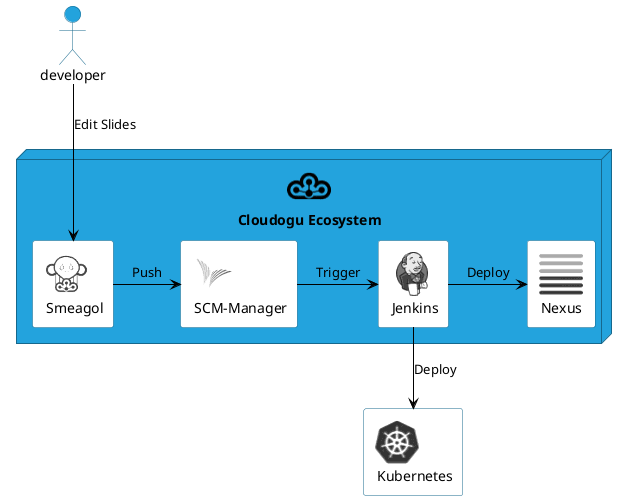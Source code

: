 @startuml
	!include <cloudogu/common>
	!include <cloudogu/dogus/jenkins>
	!include <cloudogu/dogus/cloudogu>
	!include <cloudogu/dogus/scm>
	!include <cloudogu/dogus/smeagol>
	!include <cloudogu/dogus/nexus>
	!include <cloudogu/tools/k8s>
	node "Cloudogu Ecosystem" <<$cloudogu>> {
	DOGU_JENKINS(jenkins, Jenkins) #ffffff
	DOGU_SCM(scm, SCM-Manager) #ffffff
	DOGU_SMEAGOL(smeagol, Smeagol) #ffffff
	DOGU_NEXUS(nexus,Nexus) #ffffff
	}
	TOOL_K8S(k8s, Kubernetes) #ffffff
	actor developer
	developer --> smeagol : "Edit Slides"
	smeagol -> scm : Push
	scm -> jenkins : Trigger
	jenkins -> nexus : Deploy
	jenkins --> k8s : Deploy
@enduml
